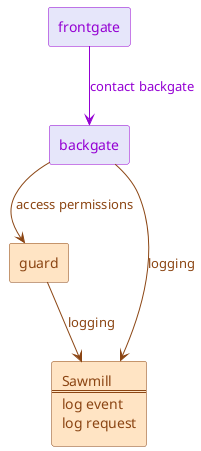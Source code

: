 @startuml
' ********************************************* STYLE **********************************************
<style>
agent {
  BackgroundColor lavender
  LineColor darkviolet
  FontColor darkviolet
}
rectangle {
  BackgroundColor bisque
  LineColor saddlebrown
  FontColor saddlebrown
}
</style>

' ******************************************** OBJECTS *********************************************
agent frontgate
agent backgate
rectangle guard
rectangle sawmill [
  Sawmill
  ====
  log event
  log request
]

' ******************************************* RELATIONS ********************************************
frontgate --> backgate #darkviolet;text:darkviolet : contact backgate

backgate --> guard #saddlebrown;text:saddlebrown : access permissions

backgate --> sawmill #saddlebrown;text:saddlebrown : logging
guard    --> sawmill #saddlebrown;text:saddlebrown : logging

@enduml